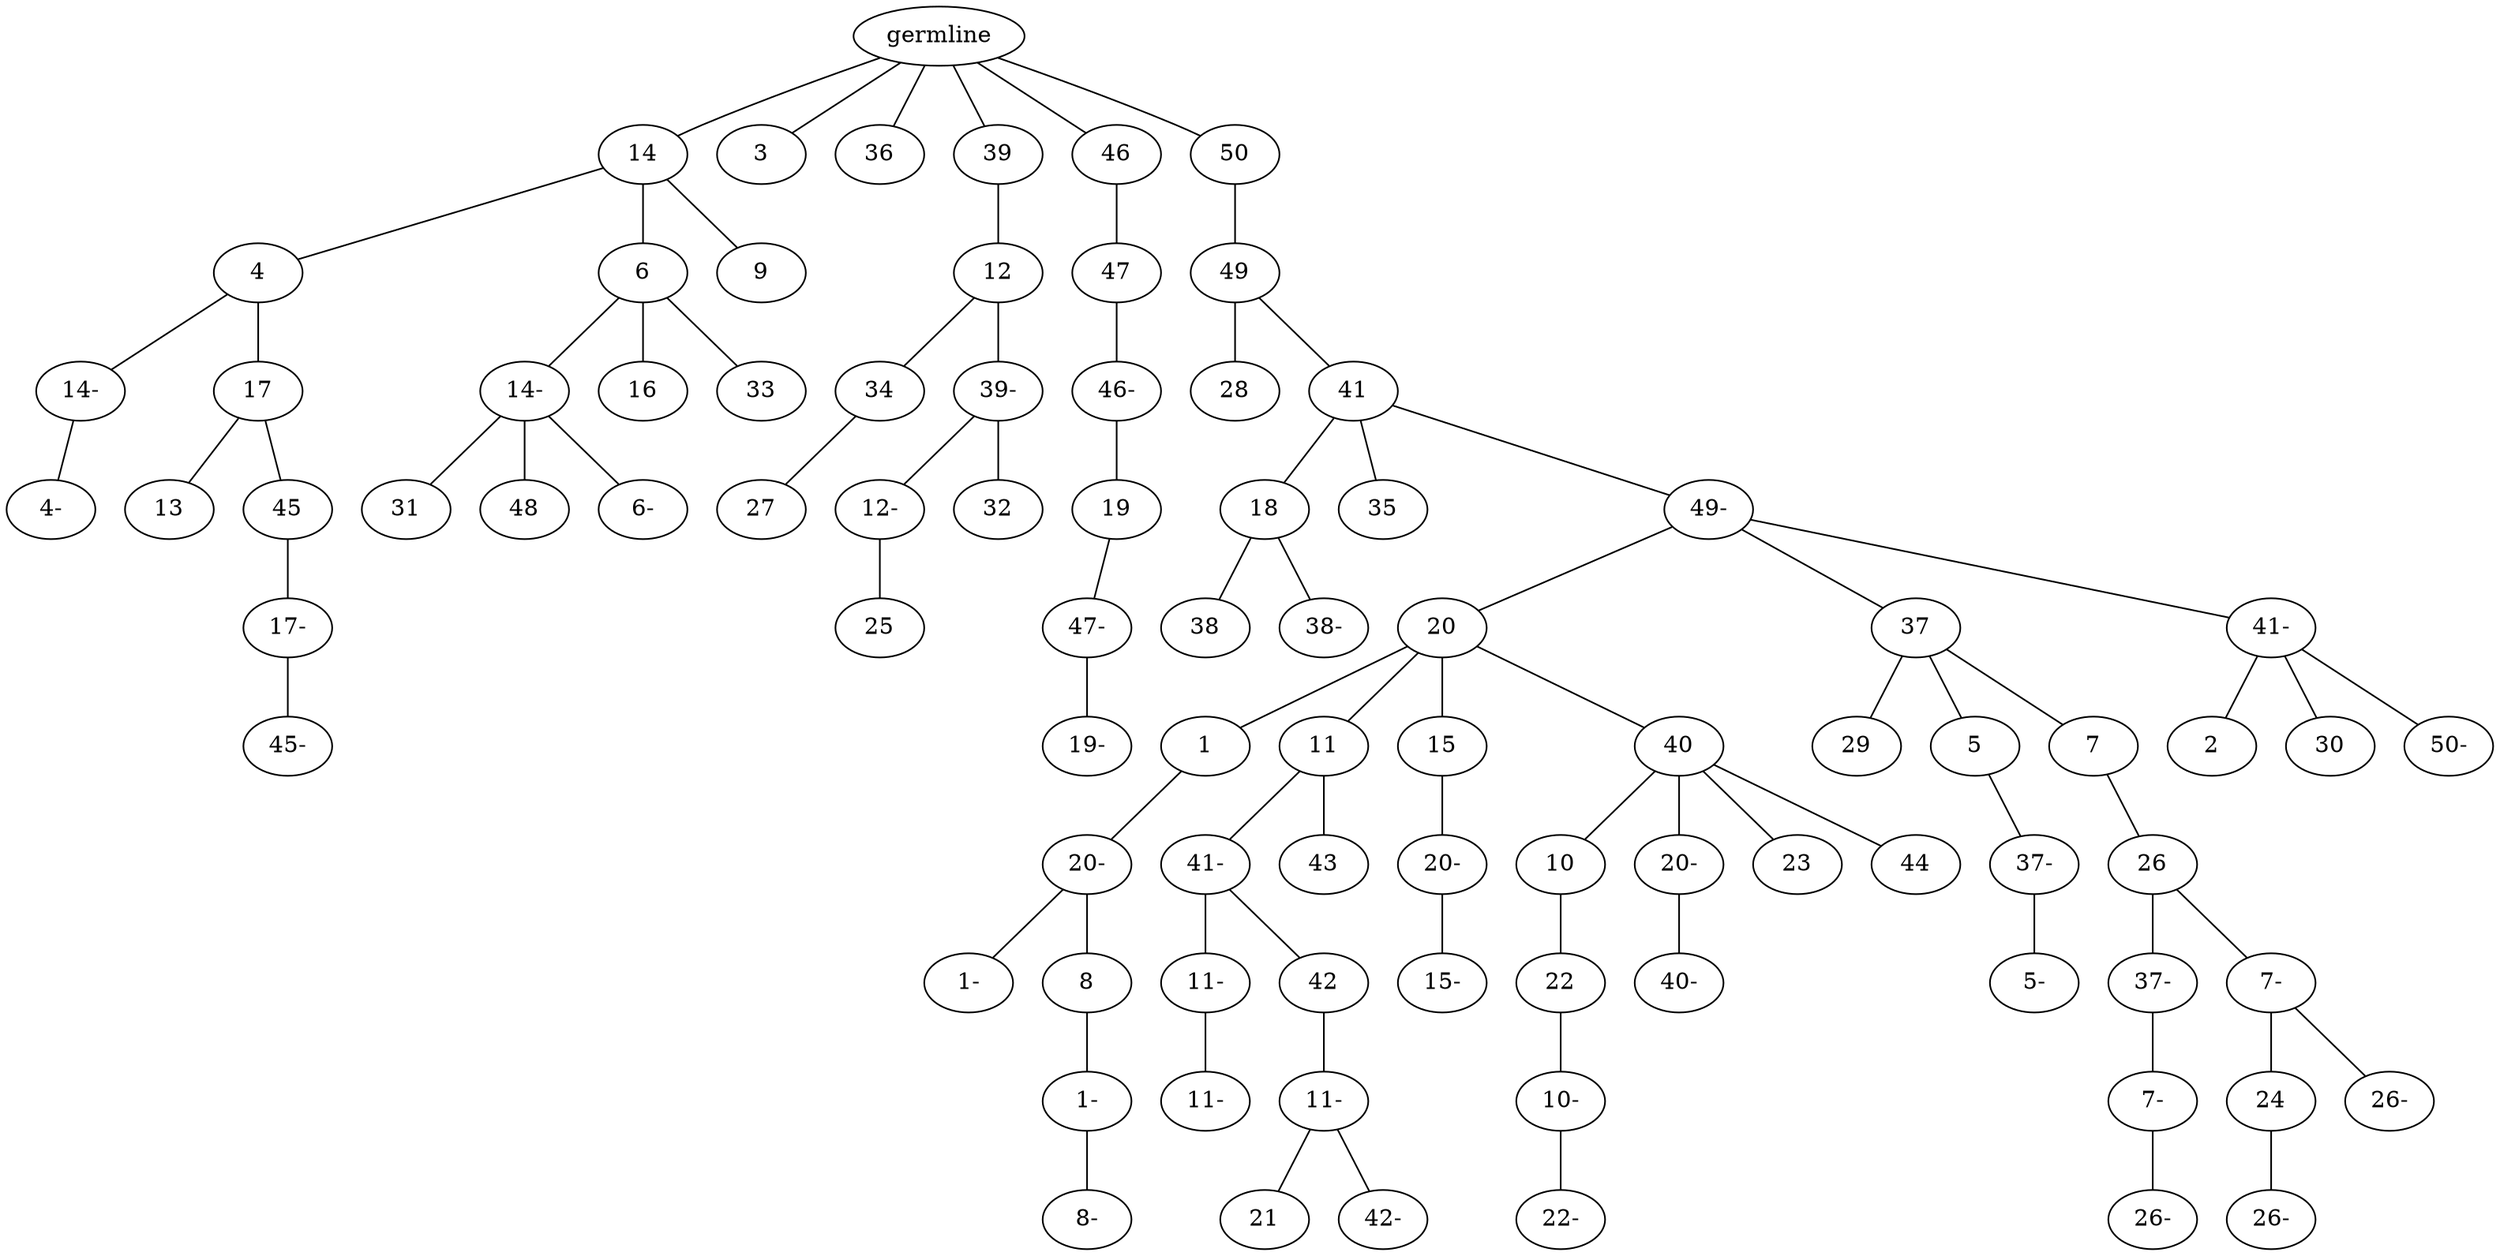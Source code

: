 graph tree {
    "140066607200096" [label="germline"];
    "140066608262352" [label="14"];
    "140066606215760" [label="4"];
    "140066618732992" [label="14-"];
    "140066618733712" [label="4-"];
    "140066607198272" [label="17"];
    "140066608826688" [label="13"];
    "140066608825776" [label="45"];
    "140066608826112" [label="17-"];
    "140066608826016" [label="45-"];
    "140066618736208" [label="6"];
    "140066618734480" [label="14-"];
    "140066618736256" [label="31"];
    "140066618735776" [label="48"];
    "140066618736400" [label="6-"];
    "140066618735632" [label="16"];
    "140066618732608" [label="33"];
    "140066618735920" [label="9"];
    "140066608259424" [label="3"];
    "140066618735344" [label="36"];
    "140066618733568" [label="39"];
    "140066618734000" [label="12"];
    "140066618736496" [label="34"];
    "140066618734816" [label="27"];
    "140066618733616" [label="39-"];
    "140066618734720" [label="12-"];
    "140066618735536" [label="25"];
    "140066618733856" [label="32"];
    "140066618736016" [label="46"];
    "140066618735488" [label="47"];
    "140066620507616" [label="46-"];
    "140066620507136" [label="19"];
    "140066620509104" [label="47-"];
    "140066620507856" [label="19-"];
    "140066618735296" [label="50"];
    "140066620509632" [label="49"];
    "140066620506368" [label="28"];
    "140066620507664" [label="41"];
    "140066620510160" [label="18"];
    "140066620508288" [label="38"];
    "140066620506224" [label="38-"];
    "140066620508768" [label="35"];
    "140066620509440" [label="49-"];
    "140066620506656" [label="20"];
    "140066613493472" [label="1"];
    "140066613490304" [label="20-"];
    "140066613491936" [label="1-"];
    "140066613493376" [label="8"];
    "140066613492992" [label="1-"];
    "140066603774064" [label="8-"];
    "140066613493424" [label="11"];
    "140066613490352" [label="41-"];
    "140066603776320" [label="11-"];
    "140066603775456" [label="11-"];
    "140066603775168" [label="42"];
    "140066603777760" [label="11-"];
    "140066603776896" [label="21"];
    "140066603776080" [label="42-"];
    "140066613493040" [label="43"];
    "140066613492848" [label="15"];
    "140066603777232" [label="20-"];
    "140066603775120" [label="15-"];
    "140066603777712" [label="40"];
    "140066603775984" [label="10"];
    "140066604945520" [label="22"];
    "140066604946480" [label="10-"];
    "140066604946048" [label="22-"];
    "140066604947152" [label="20-"];
    "140066604948736" [label="40-"];
    "140066604945472" [label="23"];
    "140066604945856" [label="44"];
    "140066613490160" [label="37"];
    "140066604947200" [label="29"];
    "140066604948160" [label="5"];
    "140066604948064" [label="37-"];
    "140066604948976" [label="5-"];
    "140066604948352" [label="7"];
    "140066604949360" [label="26"];
    "140066604946912" [label="37-"];
    "140066604948784" [label="7-"];
    "140066604949024" [label="26-"];
    "140066604946432" [label="7-"];
    "140066604947584" [label="24"];
    "140066604945712" [label="26-"];
    "140066604949120" [label="26-"];
    "140066613493088" [label="41-"];
    "140066604946672" [label="2"];
    "140066604946336" [label="30"];
    "140066604949216" [label="50-"];
    "140066607200096" -- "140066608262352";
    "140066607200096" -- "140066608259424";
    "140066607200096" -- "140066618735344";
    "140066607200096" -- "140066618733568";
    "140066607200096" -- "140066618736016";
    "140066607200096" -- "140066618735296";
    "140066608262352" -- "140066606215760";
    "140066608262352" -- "140066618736208";
    "140066608262352" -- "140066618735920";
    "140066606215760" -- "140066618732992";
    "140066606215760" -- "140066607198272";
    "140066618732992" -- "140066618733712";
    "140066607198272" -- "140066608826688";
    "140066607198272" -- "140066608825776";
    "140066608825776" -- "140066608826112";
    "140066608826112" -- "140066608826016";
    "140066618736208" -- "140066618734480";
    "140066618736208" -- "140066618735632";
    "140066618736208" -- "140066618732608";
    "140066618734480" -- "140066618736256";
    "140066618734480" -- "140066618735776";
    "140066618734480" -- "140066618736400";
    "140066618733568" -- "140066618734000";
    "140066618734000" -- "140066618736496";
    "140066618734000" -- "140066618733616";
    "140066618736496" -- "140066618734816";
    "140066618733616" -- "140066618734720";
    "140066618733616" -- "140066618733856";
    "140066618734720" -- "140066618735536";
    "140066618736016" -- "140066618735488";
    "140066618735488" -- "140066620507616";
    "140066620507616" -- "140066620507136";
    "140066620507136" -- "140066620509104";
    "140066620509104" -- "140066620507856";
    "140066618735296" -- "140066620509632";
    "140066620509632" -- "140066620506368";
    "140066620509632" -- "140066620507664";
    "140066620507664" -- "140066620510160";
    "140066620507664" -- "140066620508768";
    "140066620507664" -- "140066620509440";
    "140066620510160" -- "140066620508288";
    "140066620510160" -- "140066620506224";
    "140066620509440" -- "140066620506656";
    "140066620509440" -- "140066613490160";
    "140066620509440" -- "140066613493088";
    "140066620506656" -- "140066613493472";
    "140066620506656" -- "140066613493424";
    "140066620506656" -- "140066613492848";
    "140066620506656" -- "140066603777712";
    "140066613493472" -- "140066613490304";
    "140066613490304" -- "140066613491936";
    "140066613490304" -- "140066613493376";
    "140066613493376" -- "140066613492992";
    "140066613492992" -- "140066603774064";
    "140066613493424" -- "140066613490352";
    "140066613493424" -- "140066613493040";
    "140066613490352" -- "140066603776320";
    "140066613490352" -- "140066603775168";
    "140066603776320" -- "140066603775456";
    "140066603775168" -- "140066603777760";
    "140066603777760" -- "140066603776896";
    "140066603777760" -- "140066603776080";
    "140066613492848" -- "140066603777232";
    "140066603777232" -- "140066603775120";
    "140066603777712" -- "140066603775984";
    "140066603777712" -- "140066604947152";
    "140066603777712" -- "140066604945472";
    "140066603777712" -- "140066604945856";
    "140066603775984" -- "140066604945520";
    "140066604945520" -- "140066604946480";
    "140066604946480" -- "140066604946048";
    "140066604947152" -- "140066604948736";
    "140066613490160" -- "140066604947200";
    "140066613490160" -- "140066604948160";
    "140066613490160" -- "140066604948352";
    "140066604948160" -- "140066604948064";
    "140066604948064" -- "140066604948976";
    "140066604948352" -- "140066604949360";
    "140066604949360" -- "140066604946912";
    "140066604949360" -- "140066604946432";
    "140066604946912" -- "140066604948784";
    "140066604948784" -- "140066604949024";
    "140066604946432" -- "140066604947584";
    "140066604946432" -- "140066604949120";
    "140066604947584" -- "140066604945712";
    "140066613493088" -- "140066604946672";
    "140066613493088" -- "140066604946336";
    "140066613493088" -- "140066604949216";
}
